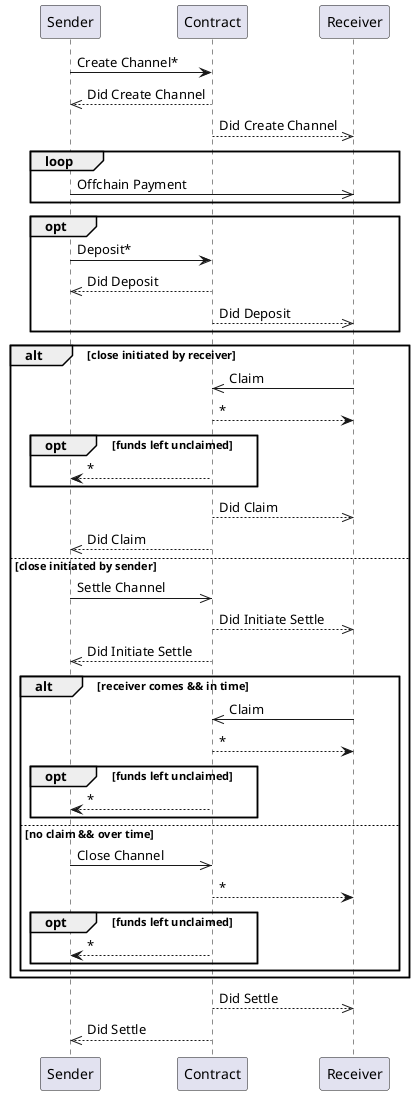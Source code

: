 @startuml
  Sender -> Contract : Create Channel*
  Contract -->> Sender : Did Create Channel
  Contract -->> Receiver : Did Create Channel

  loop
    Sender ->> Receiver : Offchain Payment
  end

  opt
    Sender -> Contract : Deposit*
    Contract -->> Sender: Did Deposit
    Contract -->> Receiver: Did Deposit
  end

  alt close initiated by receiver
    Receiver ->> Contract : Claim
    Contract --> Receiver : *
    opt funds left unclaimed
      Contract --> Sender : *
    end

    Contract -->> Receiver : Did Claim
    Contract -->> Sender : Did Claim
  else close initiated by sender
    Sender ->> Contract: Settle Channel
    Contract -->> Receiver : Did Initiate Settle
    Contract -->> Sender : Did Initiate Settle
    alt receiver comes && in time
      Receiver ->> Contract : Claim
      Contract --> Receiver : *
      opt funds left unclaimed
        Contract --> Sender : *
      end
    else no claim && over time
      Sender ->> Contract: Close Channel
      Contract --> Receiver : *
      opt funds left unclaimed
        Contract --> Sender : *
      end
    end
  end

  Contract -->> Receiver : Did Settle
  Contract -->> Sender : Did Settle
@enduml
